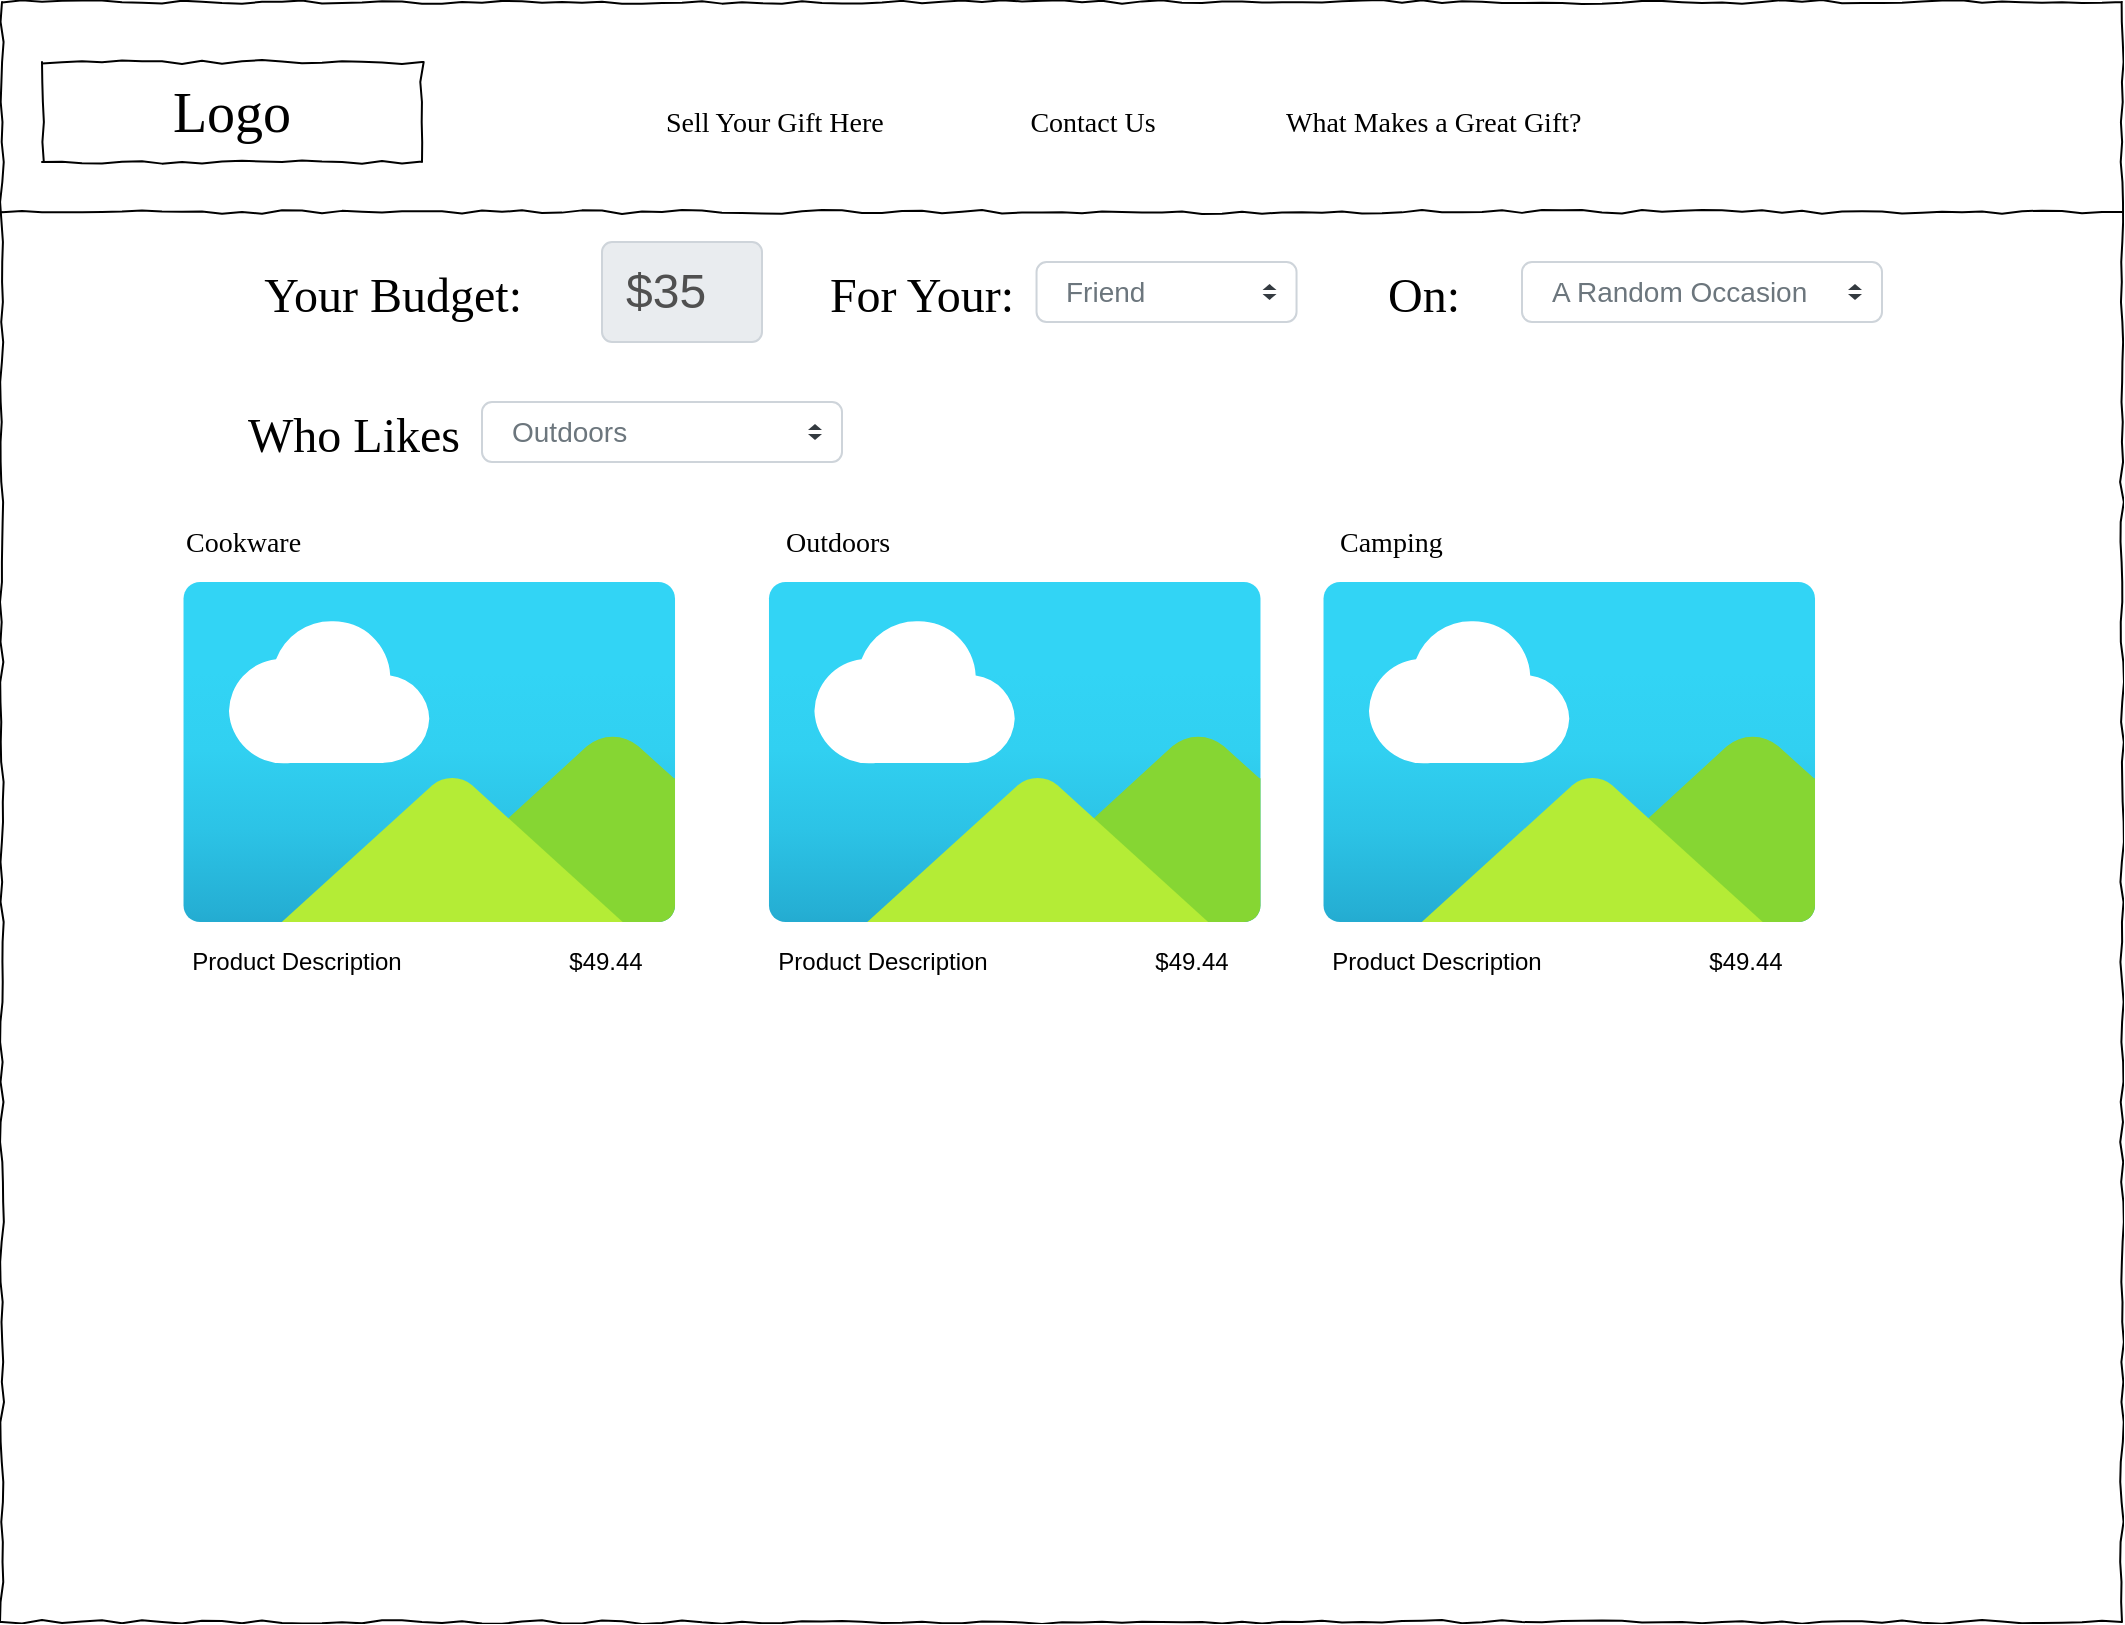 <mxfile version="14.9.1" type="github">
  <diagram name="Page-1" id="03018318-947c-dd8e-b7a3-06fadd420f32">
    <mxGraphModel dx="1422" dy="794" grid="1" gridSize="10" guides="1" tooltips="1" connect="1" arrows="1" fold="1" page="1" pageScale="1" pageWidth="1100" pageHeight="850" background="none" math="0" shadow="0">
      <root>
        <mxCell id="0" />
        <mxCell id="1" parent="0" />
        <mxCell id="677b7b8949515195-1" value="" style="whiteSpace=wrap;html=1;rounded=0;shadow=0;labelBackgroundColor=none;strokeColor=#000000;strokeWidth=1;fillColor=none;fontFamily=Verdana;fontSize=12;fontColor=#000000;align=center;comic=1;" parent="1" vertex="1">
          <mxGeometry x="20" y="20" width="1060" height="810" as="geometry" />
        </mxCell>
        <mxCell id="677b7b8949515195-2" value="Logo" style="whiteSpace=wrap;html=1;rounded=0;shadow=0;labelBackgroundColor=none;strokeWidth=1;fontFamily=Verdana;fontSize=28;align=center;comic=1;" parent="1" vertex="1">
          <mxGeometry x="40" y="50" width="190" height="50" as="geometry" />
        </mxCell>
        <mxCell id="677b7b8949515195-9" value="" style="line;strokeWidth=1;html=1;rounded=0;shadow=0;labelBackgroundColor=none;fillColor=none;fontFamily=Verdana;fontSize=14;fontColor=#000000;align=center;comic=1;" parent="1" vertex="1">
          <mxGeometry x="20" y="120" width="1060" height="10" as="geometry" />
        </mxCell>
        <mxCell id="677b7b8949515195-31" value="Sell Your Gift Here" style="text;html=1;points=[];align=left;verticalAlign=top;spacingTop=-4;fontSize=14;fontFamily=Verdana" parent="1" vertex="1">
          <mxGeometry x="350" y="70" width="170" height="20" as="geometry" />
        </mxCell>
        <mxCell id="677b7b8949515195-39" value="&lt;font style=&quot;font-size: 24px&quot;&gt;Your Budget:&amp;nbsp;&lt;br&gt;&lt;br&gt;&lt;/font&gt;" style="text;html=1;points=[];align=right;verticalAlign=top;spacingTop=-4;fontSize=14;fontFamily=Verdana" parent="1" vertex="1">
          <mxGeometry x="117.27" y="150" width="170" height="30" as="geometry" />
        </mxCell>
        <mxCell id="677b7b8949515195-40" value="Contact Us" style="text;html=1;points=[];align=center;verticalAlign=top;spacingTop=-4;fontSize=14;fontFamily=Verdana" parent="1" vertex="1">
          <mxGeometry x="480" y="70" width="170" height="20" as="geometry" />
        </mxCell>
        <mxCell id="677b7b8949515195-41" value="Cookware" style="text;html=1;points=[];align=left;verticalAlign=top;spacingTop=-4;fontSize=14;fontFamily=Verdana" parent="1" vertex="1">
          <mxGeometry x="110" y="280" width="170" height="20" as="geometry" />
        </mxCell>
        <mxCell id="wkEnU2eC2aoJAp2DE3lK-1" value="&lt;font style=&quot;font-size: 24px&quot;&gt;$35&lt;/font&gt;" style="html=1;shadow=0;dashed=0;shape=mxgraph.bootstrap.rrect;rSize=5;strokeColor=#CED4DA;strokeWidth=1;fillColor=#E9ECEF;fontColor=#505050;whiteSpace=wrap;align=left;verticalAlign=middle;spacingLeft=10;fontSize=14;" parent="1" vertex="1">
          <mxGeometry x="320" y="140" width="80" height="50" as="geometry" />
        </mxCell>
        <mxCell id="wkEnU2eC2aoJAp2DE3lK-4" value="What Makes a Great Gift?" style="text;html=1;points=[];align=left;verticalAlign=top;spacingTop=-4;fontSize=14;fontFamily=Verdana" parent="1" vertex="1">
          <mxGeometry x="660" y="70" width="180" height="20" as="geometry" />
        </mxCell>
        <mxCell id="NHuKLVVBAHKnMJmN-_oQ-1" value="Outdoors" style="text;html=1;points=[];align=left;verticalAlign=top;spacingTop=-4;fontSize=14;fontFamily=Verdana" vertex="1" parent="1">
          <mxGeometry x="410" y="280" width="170" height="20" as="geometry" />
        </mxCell>
        <mxCell id="NHuKLVVBAHKnMJmN-_oQ-2" value="" style="aspect=fixed;html=1;points=[];align=center;image;fontSize=12;image=img/lib/azure2/general/Image.svg;" vertex="1" parent="1">
          <mxGeometry x="110" y="310" width="247.27" height="170" as="geometry" />
        </mxCell>
        <mxCell id="NHuKLVVBAHKnMJmN-_oQ-4" value="Product Description" style="text;html=1;strokeColor=none;fillColor=none;align=center;verticalAlign=middle;whiteSpace=wrap;rounded=0;" vertex="1" parent="1">
          <mxGeometry x="80" y="490" width="175" height="20" as="geometry" />
        </mxCell>
        <mxCell id="NHuKLVVBAHKnMJmN-_oQ-5" value="$49.44" style="text;html=1;strokeColor=none;fillColor=none;align=center;verticalAlign=middle;whiteSpace=wrap;rounded=0;" vertex="1" parent="1">
          <mxGeometry x="287.27" y="490" width="70" height="20" as="geometry" />
        </mxCell>
        <mxCell id="NHuKLVVBAHKnMJmN-_oQ-6" value="" style="aspect=fixed;html=1;points=[];align=center;image;fontSize=12;image=img/lib/azure2/general/Image.svg;" vertex="1" parent="1">
          <mxGeometry x="402.73" y="310" width="247.27" height="170" as="geometry" />
        </mxCell>
        <mxCell id="NHuKLVVBAHKnMJmN-_oQ-7" value="Product Description" style="text;html=1;strokeColor=none;fillColor=none;align=center;verticalAlign=middle;whiteSpace=wrap;rounded=0;" vertex="1" parent="1">
          <mxGeometry x="372.73" y="490" width="175" height="20" as="geometry" />
        </mxCell>
        <mxCell id="NHuKLVVBAHKnMJmN-_oQ-8" value="$49.44" style="text;html=1;strokeColor=none;fillColor=none;align=center;verticalAlign=middle;whiteSpace=wrap;rounded=0;" vertex="1" parent="1">
          <mxGeometry x="580" y="490" width="70" height="20" as="geometry" />
        </mxCell>
        <mxCell id="NHuKLVVBAHKnMJmN-_oQ-9" value="Camping" style="text;html=1;points=[];align=left;verticalAlign=top;spacingTop=-4;fontSize=14;fontFamily=Verdana" vertex="1" parent="1">
          <mxGeometry x="687.27" y="280" width="170" height="20" as="geometry" />
        </mxCell>
        <mxCell id="NHuKLVVBAHKnMJmN-_oQ-10" value="" style="aspect=fixed;html=1;points=[];align=center;image;fontSize=12;image=img/lib/azure2/general/Image.svg;" vertex="1" parent="1">
          <mxGeometry x="680" y="310" width="247.27" height="170" as="geometry" />
        </mxCell>
        <mxCell id="NHuKLVVBAHKnMJmN-_oQ-11" value="Product Description" style="text;html=1;strokeColor=none;fillColor=none;align=center;verticalAlign=middle;whiteSpace=wrap;rounded=0;" vertex="1" parent="1">
          <mxGeometry x="650" y="490" width="175" height="20" as="geometry" />
        </mxCell>
        <mxCell id="NHuKLVVBAHKnMJmN-_oQ-12" value="$49.44" style="text;html=1;strokeColor=none;fillColor=none;align=center;verticalAlign=middle;whiteSpace=wrap;rounded=0;" vertex="1" parent="1">
          <mxGeometry x="857.27" y="490" width="70" height="20" as="geometry" />
        </mxCell>
        <mxCell id="NHuKLVVBAHKnMJmN-_oQ-13" value="&lt;font style=&quot;font-size: 24px&quot;&gt;For Your:&lt;br&gt;&lt;/font&gt;" style="text;html=1;points=[];align=right;verticalAlign=top;spacingTop=-4;fontSize=14;fontFamily=Verdana" vertex="1" parent="1">
          <mxGeometry x="357.27" y="150" width="170" height="30" as="geometry" />
        </mxCell>
        <mxCell id="NHuKLVVBAHKnMJmN-_oQ-14" value="Friend" style="html=1;shadow=0;dashed=0;shape=mxgraph.bootstrap.rrect;rSize=5;fillColor=#ffffff;strokeColor=#CED4DA;align=left;spacing=15;fontSize=14;fontColor=#6C767D;" vertex="1" parent="1">
          <mxGeometry x="537.27" y="150" width="130" height="30" as="geometry" />
        </mxCell>
        <mxCell id="NHuKLVVBAHKnMJmN-_oQ-15" value="" style="shape=triangle;direction=south;fillColor=#343A40;strokeColor=none;perimeter=none;" vertex="1" parent="NHuKLVVBAHKnMJmN-_oQ-14">
          <mxGeometry x="1" y="0.5" width="7" height="3" relative="1" as="geometry">
            <mxPoint x="-17" y="1" as="offset" />
          </mxGeometry>
        </mxCell>
        <mxCell id="NHuKLVVBAHKnMJmN-_oQ-16" value="" style="shape=triangle;direction=north;fillColor=#343A40;strokeColor=none;perimeter=none;" vertex="1" parent="NHuKLVVBAHKnMJmN-_oQ-14">
          <mxGeometry x="1" y="0.5" width="7" height="3" relative="1" as="geometry">
            <mxPoint x="-17" y="-4" as="offset" />
          </mxGeometry>
        </mxCell>
        <mxCell id="NHuKLVVBAHKnMJmN-_oQ-17" value="&lt;font style=&quot;font-size: 24px&quot;&gt;Who Likes&lt;br&gt;&lt;/font&gt;" style="text;html=1;points=[];align=right;verticalAlign=top;spacingTop=-4;fontSize=14;fontFamily=Verdana" vertex="1" parent="1">
          <mxGeometry x="80" y="220" width="170" height="30" as="geometry" />
        </mxCell>
        <mxCell id="NHuKLVVBAHKnMJmN-_oQ-18" value="&lt;font style=&quot;font-size: 24px&quot;&gt;On:&lt;br&gt;&lt;/font&gt;" style="text;html=1;points=[];align=right;verticalAlign=top;spacingTop=-4;fontSize=14;fontFamily=Verdana" vertex="1" parent="1">
          <mxGeometry x="680" y="150" width="70" height="30" as="geometry" />
        </mxCell>
        <mxCell id="NHuKLVVBAHKnMJmN-_oQ-19" value="A Random Occasion" style="html=1;shadow=0;dashed=0;shape=mxgraph.bootstrap.rrect;rSize=5;fillColor=#ffffff;strokeColor=#CED4DA;align=left;spacing=15;fontSize=14;fontColor=#6C767D;" vertex="1" parent="1">
          <mxGeometry x="780" y="150" width="180" height="30" as="geometry" />
        </mxCell>
        <mxCell id="NHuKLVVBAHKnMJmN-_oQ-20" value="" style="shape=triangle;direction=south;fillColor=#343A40;strokeColor=none;perimeter=none;" vertex="1" parent="NHuKLVVBAHKnMJmN-_oQ-19">
          <mxGeometry x="1" y="0.5" width="7" height="3" relative="1" as="geometry">
            <mxPoint x="-17" y="1" as="offset" />
          </mxGeometry>
        </mxCell>
        <mxCell id="NHuKLVVBAHKnMJmN-_oQ-21" value="" style="shape=triangle;direction=north;fillColor=#343A40;strokeColor=none;perimeter=none;" vertex="1" parent="NHuKLVVBAHKnMJmN-_oQ-19">
          <mxGeometry x="1" y="0.5" width="7" height="3" relative="1" as="geometry">
            <mxPoint x="-17" y="-4" as="offset" />
          </mxGeometry>
        </mxCell>
        <mxCell id="NHuKLVVBAHKnMJmN-_oQ-22" value="Outdoors" style="html=1;shadow=0;dashed=0;shape=mxgraph.bootstrap.rrect;rSize=5;fillColor=#ffffff;strokeColor=#CED4DA;align=left;spacing=15;fontSize=14;fontColor=#6C767D;" vertex="1" parent="1">
          <mxGeometry x="260" y="220" width="180" height="30" as="geometry" />
        </mxCell>
        <mxCell id="NHuKLVVBAHKnMJmN-_oQ-23" value="" style="shape=triangle;direction=south;fillColor=#343A40;strokeColor=none;perimeter=none;" vertex="1" parent="NHuKLVVBAHKnMJmN-_oQ-22">
          <mxGeometry x="1" y="0.5" width="7" height="3" relative="1" as="geometry">
            <mxPoint x="-17" y="1" as="offset" />
          </mxGeometry>
        </mxCell>
        <mxCell id="NHuKLVVBAHKnMJmN-_oQ-24" value="" style="shape=triangle;direction=north;fillColor=#343A40;strokeColor=none;perimeter=none;" vertex="1" parent="NHuKLVVBAHKnMJmN-_oQ-22">
          <mxGeometry x="1" y="0.5" width="7" height="3" relative="1" as="geometry">
            <mxPoint x="-17" y="-4" as="offset" />
          </mxGeometry>
        </mxCell>
      </root>
    </mxGraphModel>
  </diagram>
</mxfile>
